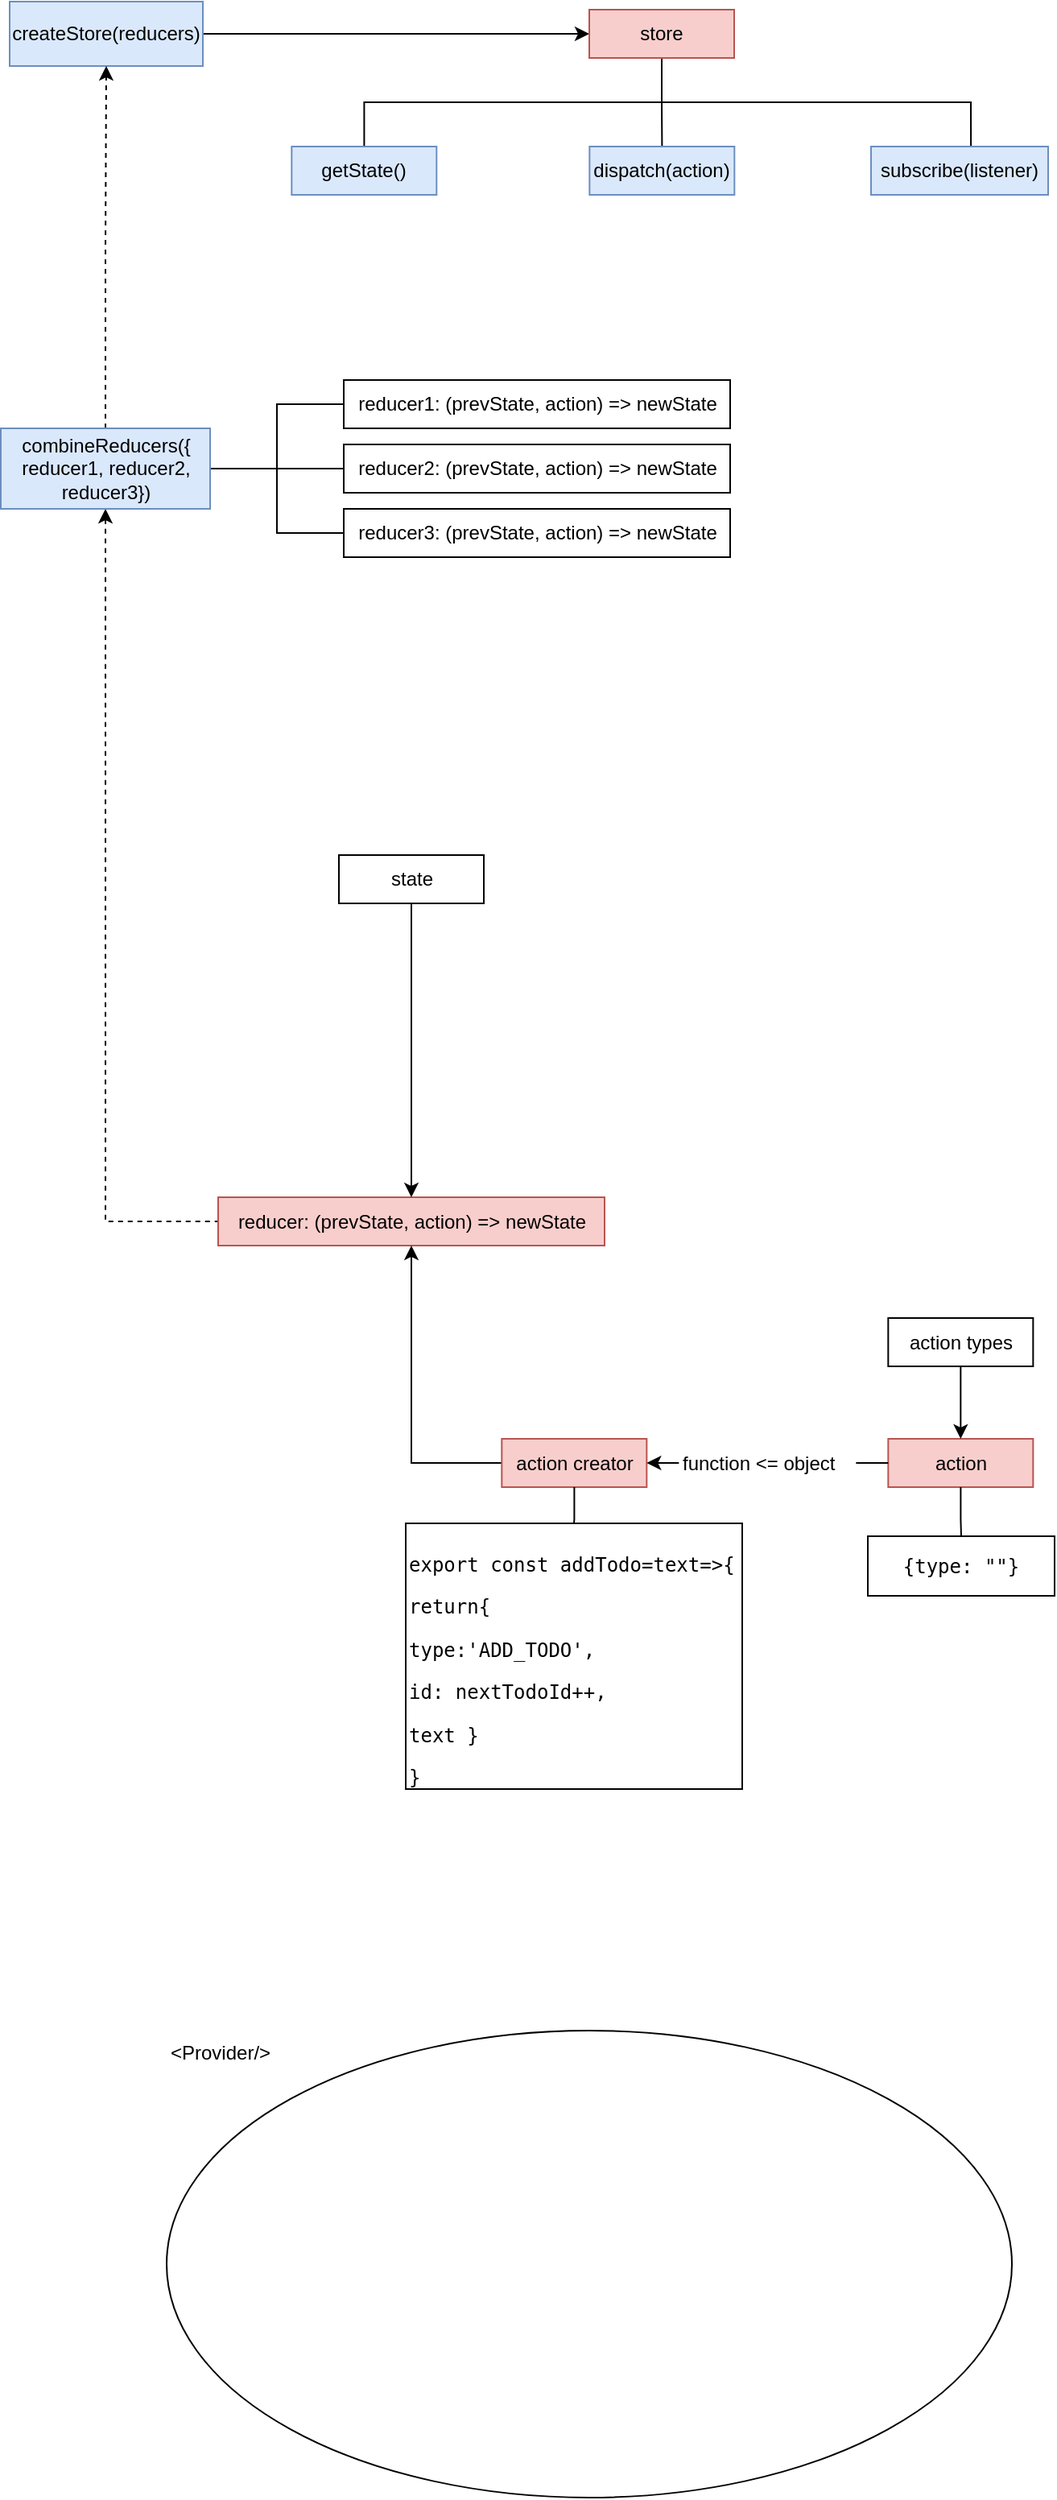 <mxfile version="10.7.7" type="github"><diagram id="OUS5R62-V0aghMpzT04F" name="Page-1"><mxGraphModel dx="1158" dy="766" grid="1" gridSize="10" guides="1" tooltips="1" connect="1" arrows="1" fold="1" page="1" pageScale="1" pageWidth="827" pageHeight="1169" math="0" shadow="0"><root><mxCell id="0"/><mxCell id="1" parent="0"/><mxCell id="FyeQ8IdZqMtdGBAK0S6f-40" style="edgeStyle=orthogonalEdgeStyle;rounded=0;orthogonalLoop=1;jettySize=auto;html=1;endArrow=classic;endFill=1;exitX=1;exitY=0.5;exitDx=0;exitDy=0;" parent="1" source="FyeQ8IdZqMtdGBAK0S6f-39" target="FyeQ8IdZqMtdGBAK0S6f-4" edge="1"><mxGeometry relative="1" as="geometry"><mxPoint x="190" y="70" as="sourcePoint"/></mxGeometry></mxCell><mxCell id="FyeQ8IdZqMtdGBAK0S6f-39" value="createStore(reducers)" style="rounded=0;whiteSpace=wrap;html=1;fillColor=#dae8fc;strokeColor=#6c8ebf;" parent="1" vertex="1"><mxGeometry x="15" y="40" width="120" height="40" as="geometry"/></mxCell><mxCell id="FyeQ8IdZqMtdGBAK0S6f-41" style="edgeStyle=orthogonalEdgeStyle;rounded=0;orthogonalLoop=1;jettySize=auto;html=1;startArrow=none;startFill=0;endArrow=none;endFill=0;exitX=0.5;exitY=1;exitDx=0;exitDy=0;" parent="1" source="FyeQ8IdZqMtdGBAK0S6f-4" target="FyeQ8IdZqMtdGBAK0S6f-31" edge="1"><mxGeometry relative="1" as="geometry"/></mxCell><mxCell id="FyeQ8IdZqMtdGBAK0S6f-42" style="edgeStyle=orthogonalEdgeStyle;rounded=0;orthogonalLoop=1;jettySize=auto;html=1;startArrow=none;startFill=0;endArrow=none;endFill=0;" parent="1" source="FyeQ8IdZqMtdGBAK0S6f-4" target="FyeQ8IdZqMtdGBAK0S6f-34" edge="1"><mxGeometry relative="1" as="geometry"/></mxCell><mxCell id="FyeQ8IdZqMtdGBAK0S6f-45" style="edgeStyle=orthogonalEdgeStyle;rounded=0;orthogonalLoop=1;jettySize=auto;html=1;entryX=0.564;entryY=0.033;entryDx=0;entryDy=0;entryPerimeter=0;startArrow=none;startFill=0;endArrow=none;endFill=0;exitX=0.5;exitY=1;exitDx=0;exitDy=0;" parent="1" source="FyeQ8IdZqMtdGBAK0S6f-4" target="FyeQ8IdZqMtdGBAK0S6f-32" edge="1"><mxGeometry relative="1" as="geometry"/></mxCell><mxCell id="FyeQ8IdZqMtdGBAK0S6f-4" value="store" style="rounded=0;whiteSpace=wrap;html=1;fillColor=#f8cecc;strokeColor=#b85450;" parent="1" vertex="1"><mxGeometry x="375" y="45" width="90" height="30" as="geometry"/></mxCell><mxCell id="FyeQ8IdZqMtdGBAK0S6f-31" value="getState()" style="rounded=0;whiteSpace=wrap;html=1;fillColor=#dae8fc;strokeColor=#6c8ebf;" parent="1" vertex="1"><mxGeometry x="190.167" y="130" width="90" height="30" as="geometry"/></mxCell><mxCell id="FyeQ8IdZqMtdGBAK0S6f-32" value="subscribe(listener)" style="rounded=0;whiteSpace=wrap;html=1;fillColor=#dae8fc;strokeColor=#6c8ebf;" parent="1" vertex="1"><mxGeometry x="550" y="130" width="110" height="30" as="geometry"/></mxCell><mxCell id="FyeQ8IdZqMtdGBAK0S6f-34" value="dispatch(action)" style="rounded=0;whiteSpace=wrap;html=1;fillColor=#dae8fc;strokeColor=#6c8ebf;" parent="1" vertex="1"><mxGeometry x="375.167" y="130" width="90" height="30" as="geometry"/></mxCell><mxCell id="FyeQ8IdZqMtdGBAK0S6f-18" value="reducer1: (prevState, action) =&amp;gt; newState" style="rounded=0;whiteSpace=wrap;html=1;" parent="1" vertex="1"><mxGeometry x="222.5" y="275" width="240" height="30" as="geometry"/></mxCell><mxCell id="FyeQ8IdZqMtdGBAK0S6f-19" value="reducer2: (prevState, action) =&amp;gt; newState" style="rounded=0;whiteSpace=wrap;html=1;" parent="1" vertex="1"><mxGeometry x="222.5" y="315" width="240" height="30" as="geometry"/></mxCell><mxCell id="FyeQ8IdZqMtdGBAK0S6f-46" style="edgeStyle=orthogonalEdgeStyle;rounded=0;orthogonalLoop=1;jettySize=auto;html=1;startArrow=none;startFill=0;endArrow=classic;endFill=1;dashed=1;" parent="1" source="FyeQ8IdZqMtdGBAK0S6f-22" target="FyeQ8IdZqMtdGBAK0S6f-39" edge="1"><mxGeometry relative="1" as="geometry"/></mxCell><mxCell id="FyeQ8IdZqMtdGBAK0S6f-47" style="edgeStyle=orthogonalEdgeStyle;rounded=0;orthogonalLoop=1;jettySize=auto;html=1;startArrow=none;startFill=0;endArrow=none;endFill=0;" parent="1" source="FyeQ8IdZqMtdGBAK0S6f-22" target="FyeQ8IdZqMtdGBAK0S6f-18" edge="1"><mxGeometry relative="1" as="geometry"/></mxCell><mxCell id="FyeQ8IdZqMtdGBAK0S6f-48" style="edgeStyle=orthogonalEdgeStyle;rounded=0;orthogonalLoop=1;jettySize=auto;html=1;entryX=0;entryY=0.5;entryDx=0;entryDy=0;startArrow=none;startFill=0;endArrow=none;endFill=0;" parent="1" source="FyeQ8IdZqMtdGBAK0S6f-22" target="FyeQ8IdZqMtdGBAK0S6f-19" edge="1"><mxGeometry relative="1" as="geometry"/></mxCell><mxCell id="FyeQ8IdZqMtdGBAK0S6f-49" style="edgeStyle=orthogonalEdgeStyle;rounded=0;orthogonalLoop=1;jettySize=auto;html=1;entryX=0;entryY=0.5;entryDx=0;entryDy=0;startArrow=none;startFill=0;endArrow=none;endFill=0;" parent="1" source="FyeQ8IdZqMtdGBAK0S6f-22" target="FyeQ8IdZqMtdGBAK0S6f-26" edge="1"><mxGeometry relative="1" as="geometry"/></mxCell><mxCell id="EsgIn4hc0FBzgHoLNjYh-1" style="edgeStyle=orthogonalEdgeStyle;rounded=0;orthogonalLoop=1;jettySize=auto;html=1;entryX=0;entryY=0.5;entryDx=0;entryDy=0;exitX=0.5;exitY=1;exitDx=0;exitDy=0;endArrow=none;endFill=0;startArrow=classic;startFill=1;dashed=1;" parent="1" source="FyeQ8IdZqMtdGBAK0S6f-22" target="FyeQ8IdZqMtdGBAK0S6f-3" edge="1"><mxGeometry relative="1" as="geometry"/></mxCell><mxCell id="FyeQ8IdZqMtdGBAK0S6f-22" value="combineReducers({&lt;br&gt;reducer1, reducer2, reducer3})" style="rounded=0;whiteSpace=wrap;html=1;fillColor=#dae8fc;strokeColor=#6c8ebf;" parent="1" vertex="1"><mxGeometry x="9.5" y="305" width="130" height="50" as="geometry"/></mxCell><mxCell id="FyeQ8IdZqMtdGBAK0S6f-26" value="reducer3: (prevState, action) =&amp;gt; newState" style="rounded=0;whiteSpace=wrap;html=1;" parent="1" vertex="1"><mxGeometry x="222.5" y="355" width="240" height="30" as="geometry"/></mxCell><mxCell id="EsgIn4hc0FBzgHoLNjYh-4" value="&amp;lt;Provider/&amp;gt;" style="ellipse;whiteSpace=wrap;html=1;verticalAlign=top;align=left;" parent="1" vertex="1"><mxGeometry x="112.5" y="1300" width="525" height="290" as="geometry"/></mxCell><mxCell id="EsgIn4hc0FBzgHoLNjYh-5" value="Store" style="text;html=1;strokeColor=none;fillColor=none;align=center;verticalAlign=middle;whiteSpace=wrap;rounded=0;" parent="1" vertex="1"><mxGeometry x="373" y="1000" width="40" height="20" as="geometry"/></mxCell><mxCell id="FyeQ8IdZqMtdGBAK0S6f-1" value="state" style="rounded=0;whiteSpace=wrap;html=1;" parent="1" vertex="1"><mxGeometry x="219.5" y="570" width="90" height="30" as="geometry"/></mxCell><mxCell id="FyeQ8IdZqMtdGBAK0S6f-3" value="reducer: (prevState, action) =&amp;gt; newState" style="rounded=0;whiteSpace=wrap;html=1;fillColor=#f8cecc;strokeColor=#b85450;" parent="1" vertex="1"><mxGeometry x="144.5" y="782.5" width="240" height="30" as="geometry"/></mxCell><mxCell id="FyeQ8IdZqMtdGBAK0S6f-12" style="edgeStyle=orthogonalEdgeStyle;rounded=0;orthogonalLoop=1;jettySize=auto;html=1;entryX=0.5;entryY=0;entryDx=0;entryDy=0;exitX=0.5;exitY=1;exitDx=0;exitDy=0;" parent="1" source="FyeQ8IdZqMtdGBAK0S6f-1" target="FyeQ8IdZqMtdGBAK0S6f-3" edge="1"><mxGeometry relative="1" as="geometry"/></mxCell><mxCell id="EsgIn4hc0FBzgHoLNjYh-9" style="edgeStyle=orthogonalEdgeStyle;rounded=0;orthogonalLoop=1;jettySize=auto;html=1;entryX=0.5;entryY=1;entryDx=0;entryDy=0;startArrow=none;startFill=0;endArrow=classic;endFill=1;exitX=0;exitY=0.5;exitDx=0;exitDy=0;" parent="1" source="FyeQ8IdZqMtdGBAK0S6f-2" target="FyeQ8IdZqMtdGBAK0S6f-3" edge="1"><mxGeometry relative="1" as="geometry"/></mxCell><mxCell id="FyeQ8IdZqMtdGBAK0S6f-2" value="action creator" style="rounded=0;whiteSpace=wrap;html=1;fillColor=#f8cecc;strokeColor=#b85450;" parent="1" vertex="1"><mxGeometry x="320.667" y="932.5" width="90" height="30" as="geometry"/></mxCell><mxCell id="FyeQ8IdZqMtdGBAK0S6f-14" value="&lt;pre&gt;&lt;code&gt;export const addTodo=text=&amp;gt;{&lt;/code&gt;&lt;/pre&gt;&lt;pre&gt;return&lt;span&gt;{&lt;/span&gt;&lt;/pre&gt;&lt;pre&gt;&lt;code&gt;type:'ADD_TODO',&lt;/code&gt;&lt;/pre&gt;&lt;pre&gt;&lt;code&gt;id: nextTodoId++,&lt;/code&gt;&lt;/pre&gt;&lt;pre&gt;&lt;code&gt;text }&lt;/code&gt;&lt;/pre&gt;&lt;pre&gt;&lt;code&gt;}&lt;/code&gt;&lt;/pre&gt;&lt;div&gt;&lt;code&gt;&lt;br&gt;&lt;/code&gt;&lt;/div&gt;" style="rounded=0;whiteSpace=wrap;html=1;align=left;verticalAlign=top;" parent="1" vertex="1"><mxGeometry x="261" y="985" width="209" height="165" as="geometry"/></mxCell><mxCell id="FyeQ8IdZqMtdGBAK0S6f-15" value="" style="edgeStyle=orthogonalEdgeStyle;rounded=0;orthogonalLoop=1;jettySize=auto;html=1;endArrow=none;endFill=0;" parent="1" source="FyeQ8IdZqMtdGBAK0S6f-2" target="FyeQ8IdZqMtdGBAK0S6f-14" edge="1"><mxGeometry relative="1" as="geometry"/></mxCell><mxCell id="FyeQ8IdZqMtdGBAK0S6f-6" value="action" style="rounded=0;whiteSpace=wrap;html=1;fillColor=#f8cecc;strokeColor=#b85450;" parent="1" vertex="1"><mxGeometry x="560.667" y="932.5" width="90" height="30" as="geometry"/></mxCell><mxCell id="FyeQ8IdZqMtdGBAK0S6f-8" value="" style="edgeStyle=orthogonalEdgeStyle;rounded=0;orthogonalLoop=1;jettySize=auto;html=1;startArrow=classic;startFill=1;endArrow=none;endFill=0;" parent="1" source="FyeQ8IdZqMtdGBAK0S6f-2" target="FyeQ8IdZqMtdGBAK0S6f-6" edge="1"><mxGeometry relative="1" as="geometry"/></mxCell><mxCell id="FyeQ8IdZqMtdGBAK0S6f-16" value="&lt;p style=&quot;line-height: 90%&quot;&gt;&lt;/p&gt;&lt;pre style=&quot;text-align: left&quot;&gt;{type: &quot;&quot;}&lt;br&gt;&lt;/pre&gt;&lt;p&gt;&lt;/p&gt;" style="rounded=0;whiteSpace=wrap;html=1;" parent="1" vertex="1"><mxGeometry x="548" y="993" width="116" height="37" as="geometry"/></mxCell><mxCell id="FyeQ8IdZqMtdGBAK0S6f-17" value="" style="edgeStyle=orthogonalEdgeStyle;rounded=0;orthogonalLoop=1;jettySize=auto;html=1;endArrow=none;endFill=0;" parent="1" source="FyeQ8IdZqMtdGBAK0S6f-6" target="FyeQ8IdZqMtdGBAK0S6f-16" edge="1"><mxGeometry relative="1" as="geometry"/></mxCell><mxCell id="FyeQ8IdZqMtdGBAK0S6f-9" value="function &amp;lt;= object" style="text;html=1;resizable=0;points=[];autosize=1;align=left;verticalAlign=top;spacingTop=-4;fillColor=#ffffff;" parent="1" vertex="1"><mxGeometry x="430.667" y="937.5" width="110" height="20" as="geometry"/></mxCell><mxCell id="pgFYey3xWQVxt-5TApn0-1" style="edgeStyle=orthogonalEdgeStyle;rounded=0;orthogonalLoop=1;jettySize=auto;html=1;entryX=0.5;entryY=0;entryDx=0;entryDy=0;startArrow=none;startFill=0;endArrow=classic;endFill=1;" edge="1" parent="1" source="FyeQ8IdZqMtdGBAK0S6f-10" target="FyeQ8IdZqMtdGBAK0S6f-6"><mxGeometry relative="1" as="geometry"/></mxCell><mxCell id="FyeQ8IdZqMtdGBAK0S6f-10" value="action types" style="rounded=0;whiteSpace=wrap;html=1;" parent="1" vertex="1"><mxGeometry x="560.667" y="857.5" width="90" height="30" as="geometry"/></mxCell></root></mxGraphModel></diagram></mxfile>